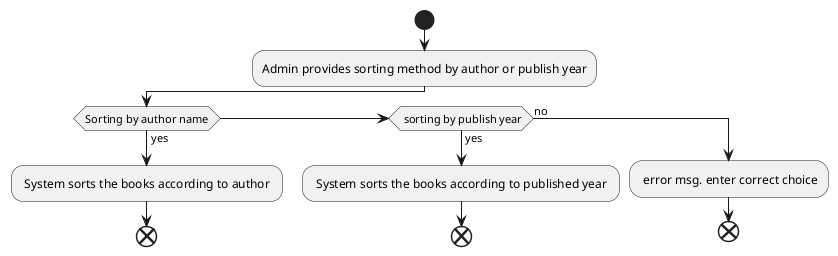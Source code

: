 @startuml
start

   :Admin provides sorting method by author or publish year;

   if(Sorting by author name) then (yes)

     : System sorts the books according to author ;
     end;

    elseif( sorting by publish year) then (yes)
     : System sorts the books according to published year ;
     end;

    else (no )

     : error msg. enter correct choice;
      end;
   endif

@enduml